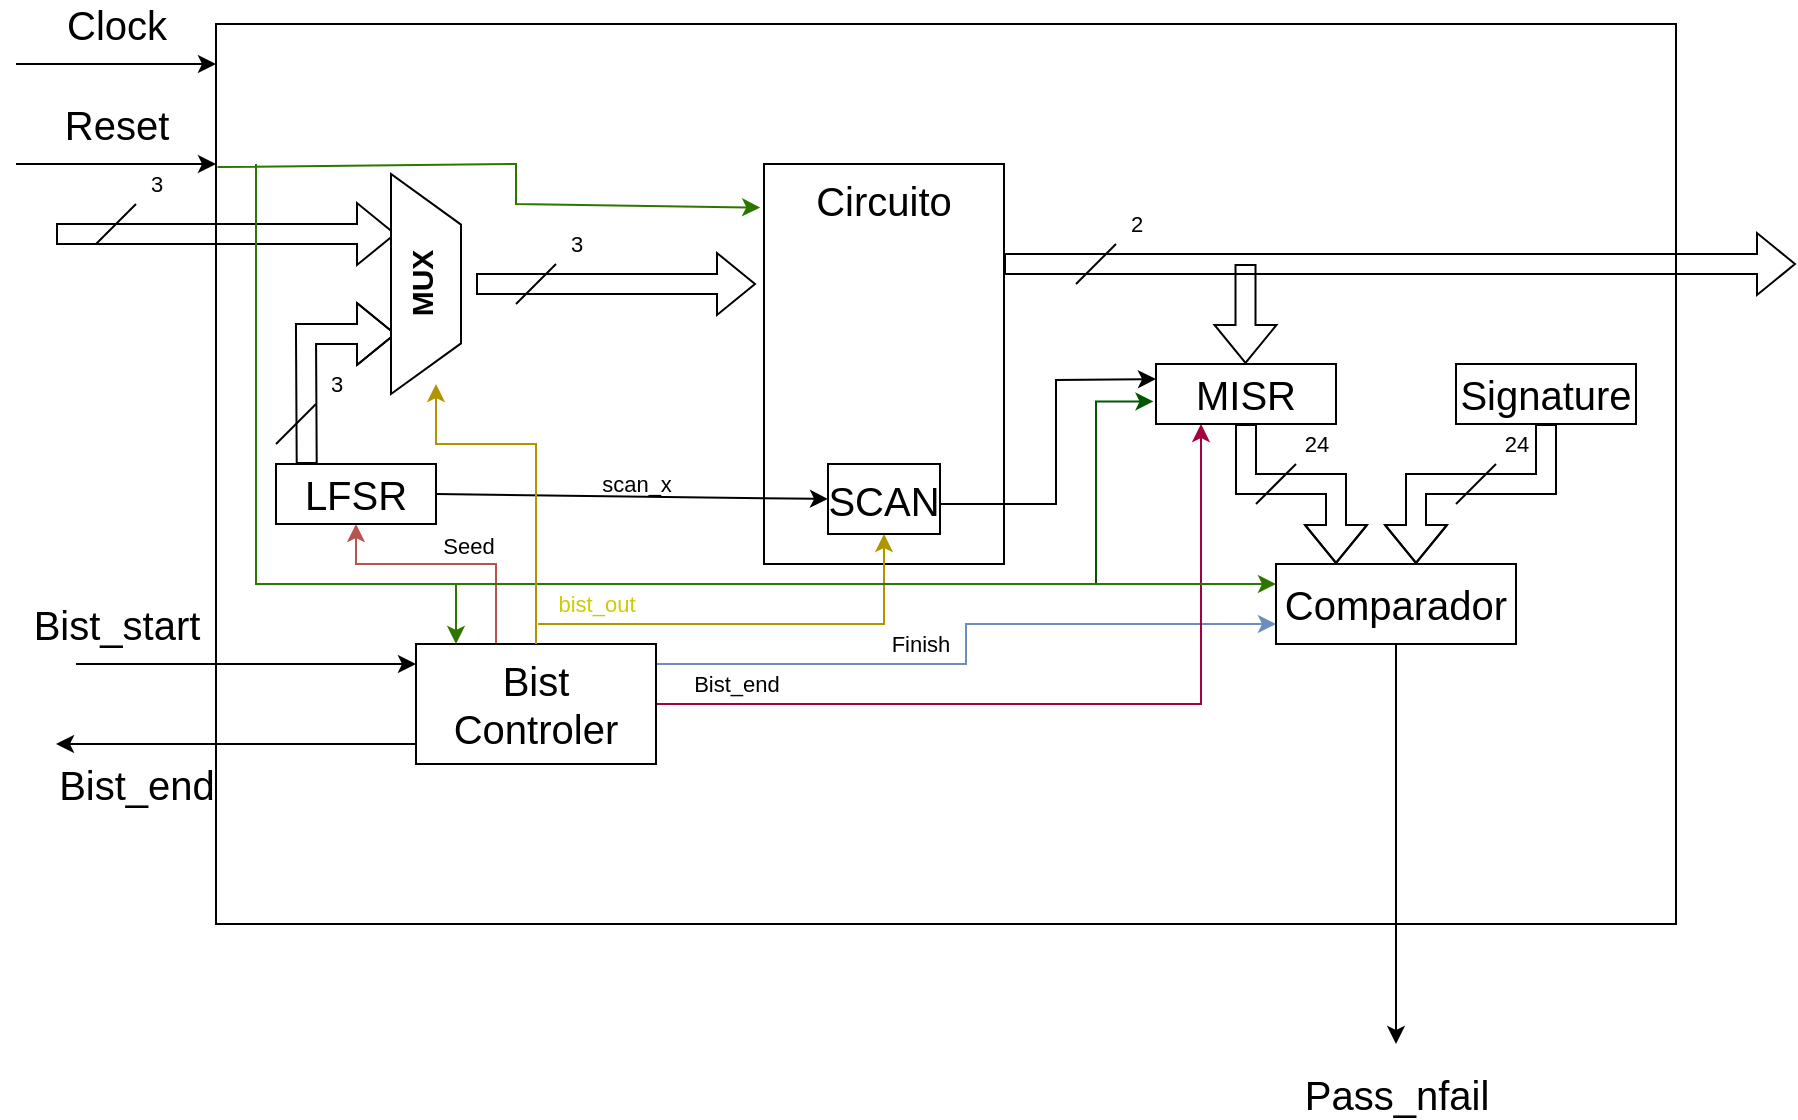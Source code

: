 <mxfile version="22.1.16" type="device">
  <diagram name="Página-1" id="MKnM5BWp4gKMyxSirhqz">
    <mxGraphModel dx="2027" dy="763" grid="1" gridSize="10" guides="1" tooltips="1" connect="1" arrows="1" fold="1" page="1" pageScale="1" pageWidth="827" pageHeight="1169" math="0" shadow="0">
      <root>
        <mxCell id="0" />
        <mxCell id="1" parent="0" />
        <mxCell id="FezYm0x65S-vhj1emQjW-30" value="" style="rounded=0;whiteSpace=wrap;html=1;" parent="1" vertex="1">
          <mxGeometry x="70" y="620" width="730" height="450" as="geometry" />
        </mxCell>
        <mxCell id="FezYm0x65S-vhj1emQjW-2" value="&lt;font style=&quot;font-size: 20px;&quot;&gt;Clock&lt;/font&gt;" style="endArrow=classic;html=1;rounded=0;" parent="1" edge="1">
          <mxGeometry y="20" width="50" height="50" relative="1" as="geometry">
            <mxPoint x="-30" y="640" as="sourcePoint" />
            <mxPoint x="70" y="640" as="targetPoint" />
            <mxPoint as="offset" />
          </mxGeometry>
        </mxCell>
        <mxCell id="FezYm0x65S-vhj1emQjW-3" value="&lt;font style=&quot;font-size: 20px;&quot;&gt;Reset&lt;/font&gt;" style="endArrow=classic;html=1;rounded=0;" parent="1" edge="1">
          <mxGeometry y="20" width="50" height="50" relative="1" as="geometry">
            <mxPoint x="-30" y="690" as="sourcePoint" />
            <mxPoint x="70" y="690" as="targetPoint" />
            <mxPoint as="offset" />
          </mxGeometry>
        </mxCell>
        <mxCell id="FezYm0x65S-vhj1emQjW-4" value="&lt;span style=&quot;font-size: 20px;&quot;&gt;Bist_start&lt;/span&gt;" style="endArrow=classic;html=1;rounded=0;labelBackgroundColor=none;" parent="1" edge="1">
          <mxGeometry x="-0.765" y="20" width="50" height="50" relative="1" as="geometry">
            <mxPoint y="940" as="sourcePoint" />
            <mxPoint x="170" y="940" as="targetPoint" />
            <mxPoint as="offset" />
          </mxGeometry>
        </mxCell>
        <mxCell id="FezYm0x65S-vhj1emQjW-5" value="&lt;font style=&quot;font-size: 20px;&quot;&gt;Bist_end&lt;/font&gt;" style="endArrow=classic;html=1;rounded=0;labelBackgroundColor=none;align=center;" parent="1" edge="1">
          <mxGeometry x="0.556" y="20" width="50" height="50" relative="1" as="geometry">
            <mxPoint x="170" y="980" as="sourcePoint" />
            <mxPoint x="-10" y="980" as="targetPoint" />
            <mxPoint as="offset" />
          </mxGeometry>
        </mxCell>
        <mxCell id="3irK924rz-lLAVBLTGYg-1" style="edgeStyle=orthogonalEdgeStyle;rounded=0;orthogonalLoop=1;jettySize=auto;html=1;fillColor=#f8cecc;strokeColor=#b85450;" edge="1" parent="1" source="FezYm0x65S-vhj1emQjW-6" target="FezYm0x65S-vhj1emQjW-8">
          <mxGeometry relative="1" as="geometry">
            <Array as="points">
              <mxPoint x="210" y="890" />
              <mxPoint x="140" y="890" />
            </Array>
          </mxGeometry>
        </mxCell>
        <mxCell id="3irK924rz-lLAVBLTGYg-2" value="Seed" style="edgeLabel;html=1;align=center;verticalAlign=middle;resizable=0;points=[];" vertex="1" connectable="0" parent="3irK924rz-lLAVBLTGYg-1">
          <mxGeometry x="-0.168" y="1" relative="1" as="geometry">
            <mxPoint y="-10" as="offset" />
          </mxGeometry>
        </mxCell>
        <mxCell id="3irK924rz-lLAVBLTGYg-8" value="Finish" style="edgeStyle=orthogonalEdgeStyle;rounded=0;orthogonalLoop=1;jettySize=auto;html=1;entryX=0;entryY=0.75;entryDx=0;entryDy=0;fillColor=#dae8fc;strokeColor=#6c8ebf;" edge="1" parent="1" source="FezYm0x65S-vhj1emQjW-6" target="FezYm0x65S-vhj1emQjW-27">
          <mxGeometry x="-0.2" y="10" relative="1" as="geometry">
            <Array as="points">
              <mxPoint x="445" y="940" />
              <mxPoint x="445" y="920" />
            </Array>
            <mxPoint as="offset" />
          </mxGeometry>
        </mxCell>
        <mxCell id="3irK924rz-lLAVBLTGYg-10" value="Bist_end" style="edgeStyle=orthogonalEdgeStyle;rounded=0;orthogonalLoop=1;jettySize=auto;html=1;entryX=0.25;entryY=1;entryDx=0;entryDy=0;fillColor=#d80073;strokeColor=#A50040;" edge="1" parent="1" source="FezYm0x65S-vhj1emQjW-6" target="FezYm0x65S-vhj1emQjW-18">
          <mxGeometry x="-0.806" y="10" relative="1" as="geometry">
            <mxPoint as="offset" />
          </mxGeometry>
        </mxCell>
        <mxCell id="FezYm0x65S-vhj1emQjW-6" value="&lt;font style=&quot;font-size: 20px;&quot;&gt;Bist&lt;br&gt;Controler&lt;/font&gt;" style="rounded=0;whiteSpace=wrap;html=1;" parent="1" vertex="1">
          <mxGeometry x="170" y="930" width="120" height="60" as="geometry" />
        </mxCell>
        <mxCell id="FezYm0x65S-vhj1emQjW-13" value="Circuito" style="rounded=0;whiteSpace=wrap;html=1;fontSize=20;verticalAlign=top;" parent="1" vertex="1">
          <mxGeometry x="344" y="690" width="120" height="200" as="geometry" />
        </mxCell>
        <mxCell id="FezYm0x65S-vhj1emQjW-8" value="&lt;font style=&quot;font-size: 20px;&quot;&gt;LFSR&lt;/font&gt;" style="rounded=0;whiteSpace=wrap;html=1;" parent="1" vertex="1">
          <mxGeometry x="100" y="840" width="80" height="30" as="geometry" />
        </mxCell>
        <mxCell id="FezYm0x65S-vhj1emQjW-9" value="" style="shape=flexArrow;endArrow=classic;html=1;rounded=0;entryX=0;entryY=0.75;entryDx=0;entryDy=0;exitX=0.192;exitY=0;exitDx=0;exitDy=0;exitPerimeter=0;" parent="1" source="FezYm0x65S-vhj1emQjW-8" edge="1">
          <mxGeometry width="50" height="50" relative="1" as="geometry">
            <mxPoint x="115" y="830" as="sourcePoint" />
            <mxPoint x="160" y="775.0" as="targetPoint" />
            <Array as="points">
              <mxPoint x="115" y="775" />
            </Array>
          </mxGeometry>
        </mxCell>
        <mxCell id="FezYm0x65S-vhj1emQjW-10" value="" style="shape=flexArrow;endArrow=classic;html=1;rounded=0;entryX=0;entryY=0.25;entryDx=0;entryDy=0;" parent="1" edge="1">
          <mxGeometry width="50" height="50" relative="1" as="geometry">
            <mxPoint x="-10" y="725" as="sourcePoint" />
            <mxPoint x="160" y="725" as="targetPoint" />
          </mxGeometry>
        </mxCell>
        <mxCell id="FezYm0x65S-vhj1emQjW-11" value="" style="shape=flexArrow;endArrow=classic;html=1;rounded=0;exitX=1;exitY=0.5;exitDx=0;exitDy=0;" parent="1" edge="1">
          <mxGeometry width="50" height="50" relative="1" as="geometry">
            <mxPoint x="200" y="750.0" as="sourcePoint" />
            <mxPoint x="340" y="750" as="targetPoint" />
          </mxGeometry>
        </mxCell>
        <mxCell id="3irK924rz-lLAVBLTGYg-4" style="edgeStyle=orthogonalEdgeStyle;rounded=0;orthogonalLoop=1;jettySize=auto;html=1;endArrow=none;endFill=0;startArrow=classic;startFill=1;fillColor=#e3c800;strokeColor=#B09500;fontColor=#CCCC00;" edge="1" parent="1" source="FezYm0x65S-vhj1emQjW-14">
          <mxGeometry relative="1" as="geometry">
            <mxPoint x="231" y="920" as="targetPoint" />
            <Array as="points">
              <mxPoint x="404" y="920" />
              <mxPoint x="231" y="920" />
            </Array>
          </mxGeometry>
        </mxCell>
        <mxCell id="FezYm0x65S-vhj1emQjW-14" value="&lt;font style=&quot;font-size: 20px;&quot;&gt;SCAN&lt;/font&gt;" style="rounded=0;whiteSpace=wrap;html=1;" parent="1" vertex="1">
          <mxGeometry x="376" y="840" width="56" height="35" as="geometry" />
        </mxCell>
        <mxCell id="FezYm0x65S-vhj1emQjW-15" value="scan_x" style="endArrow=classic;html=1;rounded=0;entryX=0;entryY=0.5;entryDx=0;entryDy=0;exitX=1;exitY=0.5;exitDx=0;exitDy=0;labelBackgroundColor=none;" parent="1" source="FezYm0x65S-vhj1emQjW-8" target="FezYm0x65S-vhj1emQjW-14" edge="1">
          <mxGeometry x="0.02" y="6" width="50" height="50" relative="1" as="geometry">
            <mxPoint x="180" y="850" as="sourcePoint" />
            <mxPoint x="230" y="800" as="targetPoint" />
            <mxPoint as="offset" />
          </mxGeometry>
        </mxCell>
        <mxCell id="FezYm0x65S-vhj1emQjW-16" value="" style="shape=flexArrow;endArrow=classic;html=1;rounded=0;exitX=1;exitY=0.25;exitDx=0;exitDy=0;" parent="1" source="FezYm0x65S-vhj1emQjW-13" edge="1">
          <mxGeometry width="50" height="50" relative="1" as="geometry">
            <mxPoint x="500" y="750" as="sourcePoint" />
            <mxPoint x="860" y="740" as="targetPoint" />
          </mxGeometry>
        </mxCell>
        <mxCell id="FezYm0x65S-vhj1emQjW-19" value="" style="endArrow=classic;html=1;rounded=0;entryX=0;entryY=0.25;entryDx=0;entryDy=0;" parent="1" target="FezYm0x65S-vhj1emQjW-18" edge="1">
          <mxGeometry width="50" height="50" relative="1" as="geometry">
            <mxPoint x="432" y="860" as="sourcePoint" />
            <mxPoint x="482" y="810" as="targetPoint" />
            <Array as="points">
              <mxPoint x="490" y="860" />
              <mxPoint x="490" y="798" />
            </Array>
          </mxGeometry>
        </mxCell>
        <mxCell id="3irK924rz-lLAVBLTGYg-9" style="edgeStyle=orthogonalEdgeStyle;rounded=0;orthogonalLoop=1;jettySize=auto;html=1;exitX=-0.014;exitY=0.624;exitDx=0;exitDy=0;fillColor=#008a00;strokeColor=#005700;startArrow=classic;startFill=1;endArrow=none;endFill=0;exitPerimeter=0;" edge="1" parent="1" source="FezYm0x65S-vhj1emQjW-18">
          <mxGeometry relative="1" as="geometry">
            <mxPoint x="510" y="900" as="targetPoint" />
            <Array as="points">
              <mxPoint x="510" y="809" />
            </Array>
          </mxGeometry>
        </mxCell>
        <mxCell id="3irK924rz-lLAVBLTGYg-12" style="edgeStyle=orthogonalEdgeStyle;rounded=0;orthogonalLoop=1;jettySize=auto;html=1;shape=flexArrow;startArrow=block;endArrow=none;endFill=0;" edge="1" parent="1">
          <mxGeometry relative="1" as="geometry">
            <mxPoint x="584.75" y="740" as="targetPoint" />
            <mxPoint x="584.75" y="790" as="sourcePoint" />
          </mxGeometry>
        </mxCell>
        <mxCell id="FezYm0x65S-vhj1emQjW-18" value="&lt;font style=&quot;font-size: 20px;&quot;&gt;MISR&lt;/font&gt;" style="rounded=0;whiteSpace=wrap;html=1;" parent="1" vertex="1">
          <mxGeometry x="540" y="790" width="90" height="30" as="geometry" />
        </mxCell>
        <mxCell id="FezYm0x65S-vhj1emQjW-22" value="&lt;font style=&quot;font-size: 20px;&quot;&gt;Signature&lt;/font&gt;" style="rounded=0;whiteSpace=wrap;html=1;" parent="1" vertex="1">
          <mxGeometry x="690" y="790" width="90" height="30" as="geometry" />
        </mxCell>
        <mxCell id="FezYm0x65S-vhj1emQjW-25" value="" style="shape=flexArrow;endArrow=classic;html=1;rounded=0;exitX=0.5;exitY=1;exitDx=0;exitDy=0;" parent="1" source="FezYm0x65S-vhj1emQjW-18" edge="1">
          <mxGeometry width="50" height="50" relative="1" as="geometry">
            <mxPoint x="580" y="880" as="sourcePoint" />
            <mxPoint x="630" y="890" as="targetPoint" />
            <Array as="points">
              <mxPoint x="585" y="850" />
              <mxPoint x="630" y="850" />
            </Array>
          </mxGeometry>
        </mxCell>
        <mxCell id="FezYm0x65S-vhj1emQjW-26" value="" style="shape=flexArrow;endArrow=classic;html=1;rounded=0;exitX=0.5;exitY=1;exitDx=0;exitDy=0;" parent="1" source="FezYm0x65S-vhj1emQjW-22" edge="1">
          <mxGeometry width="50" height="50" relative="1" as="geometry">
            <mxPoint x="735" y="820" as="sourcePoint" />
            <mxPoint x="670" y="890" as="targetPoint" />
            <Array as="points">
              <mxPoint x="735" y="850" />
              <mxPoint x="670" y="850" />
            </Array>
          </mxGeometry>
        </mxCell>
        <mxCell id="FezYm0x65S-vhj1emQjW-27" value="&lt;font style=&quot;font-size: 20px;&quot;&gt;Comparador&lt;/font&gt;" style="rounded=0;whiteSpace=wrap;html=1;" parent="1" vertex="1">
          <mxGeometry x="600" y="890" width="120" height="40" as="geometry" />
        </mxCell>
        <mxCell id="FezYm0x65S-vhj1emQjW-28" value="&lt;font style=&quot;font-size: 20px;&quot;&gt;Pass_nfail&lt;/font&gt;" style="endArrow=classic;html=1;rounded=0;exitX=0.5;exitY=1;exitDx=0;exitDy=0;verticalAlign=bottom;" parent="1" source="FezYm0x65S-vhj1emQjW-27" edge="1">
          <mxGeometry x="1" y="40" width="50" height="50" relative="1" as="geometry">
            <mxPoint x="650" y="985" as="sourcePoint" />
            <mxPoint x="660" y="1130" as="targetPoint" />
            <mxPoint x="-40" y="40" as="offset" />
          </mxGeometry>
        </mxCell>
        <mxCell id="FezYm0x65S-vhj1emQjW-32" value="" style="endArrow=classic;html=1;rounded=0;entryX=-0.016;entryY=0.109;entryDx=0;entryDy=0;entryPerimeter=0;fillColor=#60a917;strokeColor=#2D7600;exitX=0.001;exitY=0.159;exitDx=0;exitDy=0;exitPerimeter=0;" parent="1" target="FezYm0x65S-vhj1emQjW-13" edge="1" source="FezYm0x65S-vhj1emQjW-30">
          <mxGeometry width="50" height="50" relative="1" as="geometry">
            <mxPoint x="90" y="690" as="sourcePoint" />
            <mxPoint x="140" y="650" as="targetPoint" />
            <Array as="points">
              <mxPoint x="220" y="690" />
              <mxPoint x="220" y="710" />
            </Array>
          </mxGeometry>
        </mxCell>
        <mxCell id="FezYm0x65S-vhj1emQjW-33" value="" style="endArrow=classic;html=1;rounded=0;entryX=0.25;entryY=0;entryDx=0;entryDy=0;fillColor=#60a917;strokeColor=#2D7600;" parent="1" edge="1">
          <mxGeometry width="50" height="50" relative="1" as="geometry">
            <mxPoint x="90" y="690" as="sourcePoint" />
            <mxPoint x="190" y="930" as="targetPoint" />
            <Array as="points">
              <mxPoint x="90" y="900" />
              <mxPoint x="130" y="900" />
              <mxPoint x="190" y="900" />
            </Array>
          </mxGeometry>
        </mxCell>
        <mxCell id="FezYm0x65S-vhj1emQjW-38" value="" style="endArrow=classic;html=1;rounded=0;fillColor=#60a917;strokeColor=#2D7600;" parent="1" edge="1">
          <mxGeometry width="50" height="50" relative="1" as="geometry">
            <mxPoint x="190" y="910" as="sourcePoint" />
            <mxPoint x="600" y="900" as="targetPoint" />
            <Array as="points">
              <mxPoint x="190" y="900" />
            </Array>
          </mxGeometry>
        </mxCell>
        <mxCell id="FezYm0x65S-vhj1emQjW-43" value="24" style="endArrow=none;html=1;rounded=0;" parent="1" edge="1">
          <mxGeometry x="1" y="-14" width="50" height="50" relative="1" as="geometry">
            <mxPoint x="590" y="860" as="sourcePoint" />
            <mxPoint x="610" y="840" as="targetPoint" />
            <mxPoint y="-20" as="offset" />
          </mxGeometry>
        </mxCell>
        <mxCell id="FezYm0x65S-vhj1emQjW-44" value="24" style="endArrow=none;html=1;rounded=0;" parent="1" edge="1">
          <mxGeometry x="1" y="14" width="50" height="50" relative="1" as="geometry">
            <mxPoint x="690" y="860" as="sourcePoint" />
            <mxPoint x="710" y="840" as="targetPoint" />
            <mxPoint x="20" as="offset" />
          </mxGeometry>
        </mxCell>
        <mxCell id="FezYm0x65S-vhj1emQjW-46" value="2" style="endArrow=none;html=1;rounded=0;" parent="1" edge="1">
          <mxGeometry x="1" y="14" width="50" height="50" relative="1" as="geometry">
            <mxPoint x="500" y="750" as="sourcePoint" />
            <mxPoint x="520" y="730" as="targetPoint" />
            <mxPoint x="20" as="offset" />
          </mxGeometry>
        </mxCell>
        <mxCell id="FezYm0x65S-vhj1emQjW-49" value="3" style="endArrow=none;html=1;rounded=0;" parent="1" edge="1">
          <mxGeometry x="1" y="14" width="50" height="50" relative="1" as="geometry">
            <mxPoint x="10" y="730" as="sourcePoint" />
            <mxPoint x="30" y="710" as="targetPoint" />
            <mxPoint x="20" as="offset" />
          </mxGeometry>
        </mxCell>
        <mxCell id="FezYm0x65S-vhj1emQjW-50" value="3" style="endArrow=none;html=1;rounded=0;" parent="1" edge="1">
          <mxGeometry x="1" y="14" width="50" height="50" relative="1" as="geometry">
            <mxPoint x="100" y="830" as="sourcePoint" />
            <mxPoint x="120" y="810" as="targetPoint" />
            <mxPoint x="20" as="offset" />
          </mxGeometry>
        </mxCell>
        <mxCell id="FezYm0x65S-vhj1emQjW-51" value="3" style="endArrow=none;html=1;rounded=0;" parent="1" edge="1">
          <mxGeometry x="1" y="14" width="50" height="50" relative="1" as="geometry">
            <mxPoint x="220" y="760" as="sourcePoint" />
            <mxPoint x="240" y="740" as="targetPoint" />
            <mxPoint x="20" as="offset" />
          </mxGeometry>
        </mxCell>
        <mxCell id="FezYm0x65S-vhj1emQjW-53" value="bist_out" style="endArrow=classic;html=1;rounded=0;entryX=0.5;entryY=1;entryDx=0;entryDy=0;fillColor=#e3c800;strokeColor=#B09500;fontColor=#CCCC00;" parent="1" edge="1">
          <mxGeometry x="-0.778" y="-30" width="50" height="50" relative="1" as="geometry">
            <mxPoint x="230" y="930" as="sourcePoint" />
            <mxPoint x="180" y="800.0" as="targetPoint" />
            <Array as="points">
              <mxPoint x="230" y="830" />
              <mxPoint x="180" y="830" />
            </Array>
            <mxPoint as="offset" />
          </mxGeometry>
        </mxCell>
        <mxCell id="L-2yxT2hrkLG8N9hvxAQ-1" value="&lt;b&gt;&lt;font style=&quot;font-size: 15px;&quot;&gt;MUX&lt;/font&gt;&lt;/b&gt;" style="verticalLabelPosition=middle;verticalAlign=top;shape=trapezoid;perimeter=trapezoidPerimeter;size=0.23;arcSize=10;flipV=1;labelPosition=center;align=center;rotation=-90;spacingBottom=0;html=1;whiteSpace=wrap;direction=east;horizontal=1;" parent="1" vertex="1">
          <mxGeometry x="120" y="732.5" width="110" height="35" as="geometry" />
        </mxCell>
      </root>
    </mxGraphModel>
  </diagram>
</mxfile>
